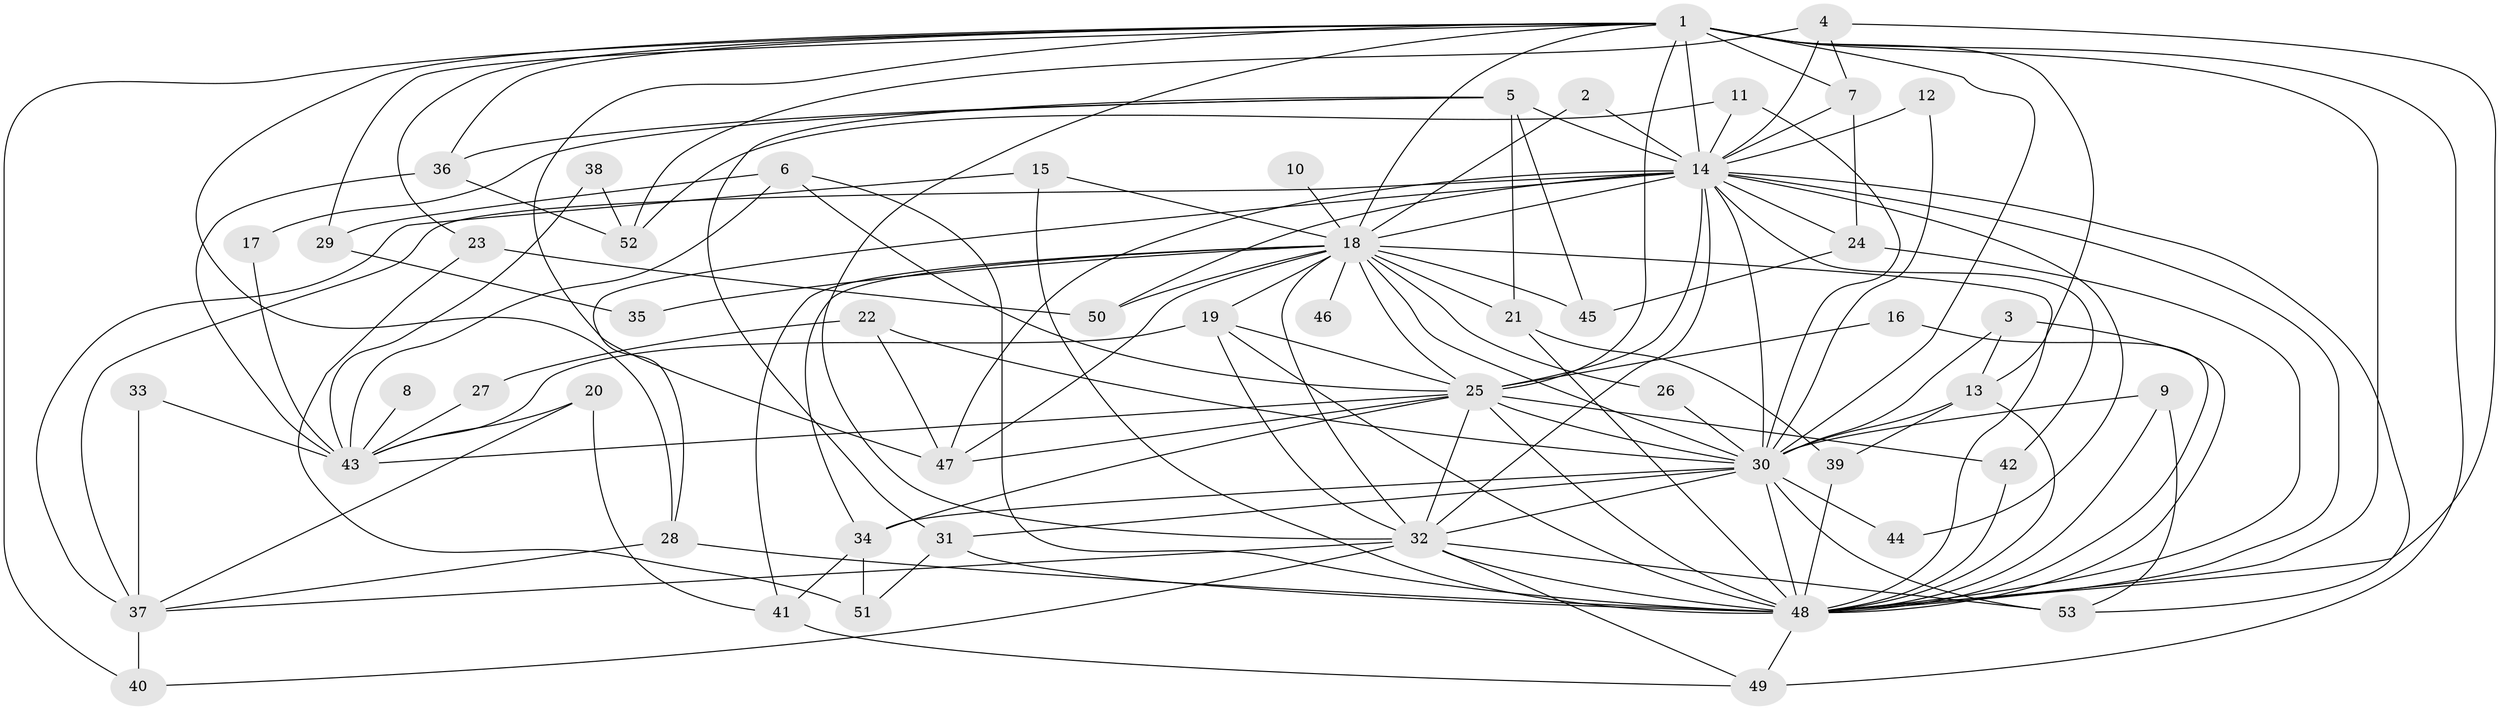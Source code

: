 // original degree distribution, {28: 0.009523809523809525, 25: 0.01904761904761905, 22: 0.009523809523809525, 19: 0.01904761904761905, 18: 0.009523809523809525, 15: 0.009523809523809525, 12: 0.009523809523809525, 16: 0.009523809523809525, 2: 0.5333333333333333, 5: 0.05714285714285714, 3: 0.17142857142857143, 8: 0.01904761904761905, 4: 0.11428571428571428, 11: 0.009523809523809525}
// Generated by graph-tools (version 1.1) at 2025/01/03/09/25 03:01:35]
// undirected, 53 vertices, 136 edges
graph export_dot {
graph [start="1"]
  node [color=gray90,style=filled];
  1;
  2;
  3;
  4;
  5;
  6;
  7;
  8;
  9;
  10;
  11;
  12;
  13;
  14;
  15;
  16;
  17;
  18;
  19;
  20;
  21;
  22;
  23;
  24;
  25;
  26;
  27;
  28;
  29;
  30;
  31;
  32;
  33;
  34;
  35;
  36;
  37;
  38;
  39;
  40;
  41;
  42;
  43;
  44;
  45;
  46;
  47;
  48;
  49;
  50;
  51;
  52;
  53;
  1 -- 7 [weight=1.0];
  1 -- 13 [weight=1.0];
  1 -- 14 [weight=4.0];
  1 -- 18 [weight=2.0];
  1 -- 23 [weight=2.0];
  1 -- 25 [weight=2.0];
  1 -- 28 [weight=1.0];
  1 -- 29 [weight=1.0];
  1 -- 30 [weight=3.0];
  1 -- 32 [weight=2.0];
  1 -- 36 [weight=1.0];
  1 -- 40 [weight=1.0];
  1 -- 47 [weight=1.0];
  1 -- 48 [weight=4.0];
  1 -- 49 [weight=1.0];
  2 -- 14 [weight=1.0];
  2 -- 18 [weight=1.0];
  3 -- 13 [weight=1.0];
  3 -- 30 [weight=1.0];
  3 -- 48 [weight=1.0];
  4 -- 7 [weight=1.0];
  4 -- 14 [weight=1.0];
  4 -- 48 [weight=1.0];
  4 -- 52 [weight=1.0];
  5 -- 14 [weight=3.0];
  5 -- 17 [weight=1.0];
  5 -- 21 [weight=1.0];
  5 -- 31 [weight=1.0];
  5 -- 36 [weight=1.0];
  5 -- 45 [weight=1.0];
  6 -- 25 [weight=1.0];
  6 -- 29 [weight=1.0];
  6 -- 43 [weight=1.0];
  6 -- 48 [weight=1.0];
  7 -- 14 [weight=1.0];
  7 -- 24 [weight=1.0];
  8 -- 43 [weight=1.0];
  9 -- 30 [weight=1.0];
  9 -- 48 [weight=1.0];
  9 -- 53 [weight=1.0];
  10 -- 18 [weight=1.0];
  11 -- 14 [weight=1.0];
  11 -- 30 [weight=1.0];
  11 -- 52 [weight=1.0];
  12 -- 14 [weight=2.0];
  12 -- 30 [weight=1.0];
  13 -- 30 [weight=1.0];
  13 -- 39 [weight=1.0];
  13 -- 48 [weight=1.0];
  14 -- 18 [weight=4.0];
  14 -- 24 [weight=2.0];
  14 -- 25 [weight=2.0];
  14 -- 28 [weight=1.0];
  14 -- 30 [weight=3.0];
  14 -- 32 [weight=2.0];
  14 -- 37 [weight=2.0];
  14 -- 42 [weight=1.0];
  14 -- 44 [weight=1.0];
  14 -- 47 [weight=1.0];
  14 -- 48 [weight=4.0];
  14 -- 50 [weight=2.0];
  14 -- 53 [weight=1.0];
  15 -- 18 [weight=1.0];
  15 -- 37 [weight=1.0];
  15 -- 48 [weight=1.0];
  16 -- 25 [weight=1.0];
  16 -- 48 [weight=1.0];
  17 -- 43 [weight=1.0];
  18 -- 19 [weight=1.0];
  18 -- 21 [weight=1.0];
  18 -- 25 [weight=1.0];
  18 -- 26 [weight=1.0];
  18 -- 30 [weight=1.0];
  18 -- 32 [weight=1.0];
  18 -- 34 [weight=1.0];
  18 -- 35 [weight=2.0];
  18 -- 41 [weight=1.0];
  18 -- 45 [weight=1.0];
  18 -- 46 [weight=1.0];
  18 -- 47 [weight=1.0];
  18 -- 48 [weight=2.0];
  18 -- 50 [weight=2.0];
  19 -- 25 [weight=1.0];
  19 -- 32 [weight=1.0];
  19 -- 43 [weight=1.0];
  19 -- 48 [weight=1.0];
  20 -- 37 [weight=1.0];
  20 -- 41 [weight=1.0];
  20 -- 43 [weight=1.0];
  21 -- 39 [weight=1.0];
  21 -- 48 [weight=1.0];
  22 -- 27 [weight=1.0];
  22 -- 30 [weight=2.0];
  22 -- 47 [weight=1.0];
  23 -- 50 [weight=1.0];
  23 -- 51 [weight=1.0];
  24 -- 45 [weight=1.0];
  24 -- 48 [weight=1.0];
  25 -- 30 [weight=2.0];
  25 -- 32 [weight=1.0];
  25 -- 34 [weight=1.0];
  25 -- 42 [weight=1.0];
  25 -- 43 [weight=1.0];
  25 -- 47 [weight=1.0];
  25 -- 48 [weight=4.0];
  26 -- 30 [weight=1.0];
  27 -- 43 [weight=1.0];
  28 -- 37 [weight=1.0];
  28 -- 48 [weight=1.0];
  29 -- 35 [weight=1.0];
  30 -- 31 [weight=1.0];
  30 -- 32 [weight=1.0];
  30 -- 34 [weight=1.0];
  30 -- 44 [weight=1.0];
  30 -- 48 [weight=2.0];
  30 -- 53 [weight=1.0];
  31 -- 48 [weight=2.0];
  31 -- 51 [weight=1.0];
  32 -- 37 [weight=1.0];
  32 -- 40 [weight=1.0];
  32 -- 48 [weight=3.0];
  32 -- 49 [weight=1.0];
  32 -- 53 [weight=1.0];
  33 -- 37 [weight=1.0];
  33 -- 43 [weight=1.0];
  34 -- 41 [weight=1.0];
  34 -- 51 [weight=1.0];
  36 -- 43 [weight=1.0];
  36 -- 52 [weight=1.0];
  37 -- 40 [weight=1.0];
  38 -- 43 [weight=1.0];
  38 -- 52 [weight=1.0];
  39 -- 48 [weight=1.0];
  41 -- 49 [weight=1.0];
  42 -- 48 [weight=1.0];
  48 -- 49 [weight=1.0];
}
